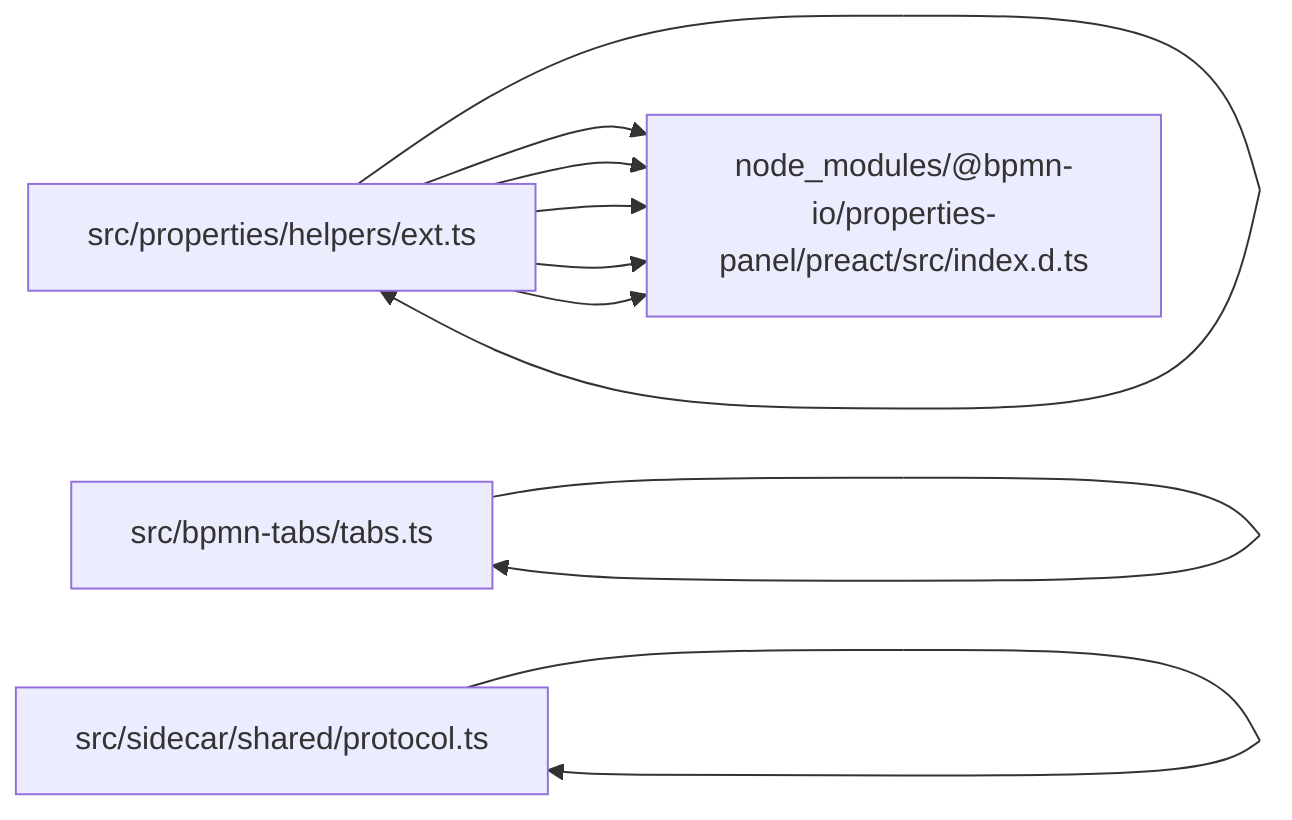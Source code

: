 flowchart LR
  f7372632f62["src/bpmn-tabs/tabs-usage-bpmn.ts"]
  f7372632f62 --> f7372632f62
  f7372632f62["src/bpmn-tabs/tabs.ts"]
  f7372632f70["src/properties/composer.ts"]
  f7372632f70 --> f7372632f70
  f7372632f70["src/properties/types.ts"]
  f7372632f70["src/properties/group-utils.ts"]
  f7372632f70 --> f7372632f70
  f7372632f70["src/properties/types.ts"]
  f7372632f70["src/properties/guards.ts"]
  f7372632f70 --> f7372632f70
  f7372632f70["src/properties/types.ts"]
  f7372632f73["src/sidecar/bridge.ts"]
  f7372632f73 --> f7372632f73
  f7372632f73["src/sidecar/shared/protocol.ts"]
  f7372632f73 --> f7372632f73
  f7372632f73["src/sidecar/transports/transport.ts"]
  f7372632f70["src/properties/contributors/business-rule-task.ts"]
  f7372632f70 --> f7372632f70
  f7372632f70["src/properties/types.ts"]
  f7372632f70 --> f7372632f70
  f7372632f70["src/properties/guards.ts"]
  f7372632f70 --> f7372632f70
  f7372632f70["src/properties/group-utils.ts"]
  f7372632f70 --> f7372632f70
  f7372632f70["src/properties/helpers/entries.ts"]
  f7372632f70["src/properties/contributors/call-activity-core.ts"]
  f7372632f70 --> f7372632f70
  f7372632f70["src/properties/types.ts"]
  f7372632f70 --> f7372632f70
  f7372632f70["src/properties/guards.ts"]
  f7372632f70 --> f7372632f70
  f7372632f70["src/properties/group-utils.ts"]
  f7372632f70 --> f7372632f70
  f7372632f70["src/properties/helpers/entries.ts"]
  f7372632f70["src/properties/contributors/error-boundary-event.ts"]
  f7372632f70 --> f7372632f70
  f7372632f70["src/properties/types.ts"]
  f7372632f70 --> f7372632f70
  f7372632f70["src/properties/guards.ts"]
  f7372632f70 --> f7372632f70
  f7372632f70["src/properties/group-utils.ts"]
  f7372632f70 --> f7372632f70
  f7372632f70["src/properties/helpers/entries.ts"]
  f7372632f70["src/properties/contributors/error-start-event.ts"]
  f7372632f70 --> f7372632f70
  f7372632f70["src/properties/types.ts"]
  f7372632f70 --> f7372632f70
  f7372632f70["src/properties/guards.ts"]
  f7372632f70 --> f7372632f70
  f7372632f70["src/properties/group-utils.ts"]
  f7372632f70 --> f7372632f70
  f7372632f70["src/properties/helpers/entries.ts"]
  f7372632f70["src/properties/contributors/execution-flags.ts"]
  f7372632f70 --> f7372632f70
  f7372632f70["src/properties/types.ts"]
  f7372632f70 --> f7372632f70
  f7372632f70["src/properties/guards.ts"]
  f7372632f70 --> f7372632f70
  f7372632f70["src/properties/helpers/entries.ts"]
  f7372632f70["src/properties/contributors/in-mappings.ts"]
  f7372632f70 --> f7372632f70
  f7372632f70["src/properties/types.ts"]
  f7372632f70 --> f7372632f70
  f7372632f70["src/properties/guards.ts"]
  f7372632f70 --> f7372632f70
  f7372632f70["src/properties/helpers/entries.ts"]
  f7372632f70["src/properties/contributors/intermediate-message-event.ts"]
  f7372632f70 --> f7372632f70
  f7372632f70["src/properties/types.ts"]
  f7372632f70 --> f7372632f70
  f7372632f70["src/properties/guards.ts"]
  f7372632f70 --> f7372632f70
  f7372632f70["src/properties/group-utils.ts"]
  f7372632f70 --> f7372632f70
  f7372632f70["src/properties/helpers/entries.ts"]
  f7372632f70["src/properties/contributors/message-boundary-event.ts"]
  f7372632f70 --> f7372632f70
  f7372632f70["src/properties/types.ts"]
  f7372632f70 --> f7372632f70
  f7372632f70["src/properties/guards.ts"]
  f7372632f70 --> f7372632f70
  f7372632f70["src/properties/group-utils.ts"]
  f7372632f70 --> f7372632f70
  f7372632f70["src/properties/helpers/entries.ts"]
  f7372632f70["src/properties/contributors/multi-instance.ts"]
  f7372632f70 --> f7372632f70
  f7372632f70["src/properties/types.ts"]
  f7372632f70 --> f7372632f70
  f7372632f70["src/properties/group-utils.ts"]
  f7372632f70 --> f7372632f70
  f7372632f70["src/properties/helpers/entries.ts"]
  f7372632f70["src/properties/contributors/out-mapping-options.ts"]
  f7372632f70 --> f7372632f70
  f7372632f70["src/properties/types.ts"]
  f7372632f70 --> f7372632f70
  f7372632f70["src/properties/guards.ts"]
  f7372632f70 --> f7372632f70
  f7372632f70["src/properties/helpers/entries.ts"]
  f7372632f70 --> f7372632f70
  f7372632f70["src/properties/helpers/flowable-mappings.ts"]
  f7372632f70["src/properties/contributors/out-mappings.ts"]
  f7372632f70 --> f7372632f70
  f7372632f70["src/properties/types.ts"]
  f7372632f70 --> f7372632f70
  f7372632f70["src/properties/guards.ts"]
  f7372632f70 --> f7372632f70
  f7372632f70["src/properties/helpers/entries.ts"]
  f7372632f70["src/properties/contributors/receivetask-inbound-event.ts"]
  f7372632f70 --> f7372632f70
  f7372632f70["src/properties/types.ts"]
  f7372632f70 --> f7372632f70
  f7372632f70["src/properties/guards.ts"]
  f7372632f70 --> f7372632f70
  f7372632f70["src/properties/group-utils.ts"]
  f7372632f70 --> f7372632f70
  f7372632f70["src/properties/helpers/entries.ts"]
  f7372632f70["src/properties/contributors/sendtask-outbound-event.ts"]
  f7372632f70 --> f7372632f70
  f7372632f70["src/properties/types.ts"]
  f7372632f70 --> f7372632f70
  f7372632f70["src/properties/guards.ts"]
  f7372632f70 --> f7372632f70
  f7372632f70["src/properties/group-utils.ts"]
  f7372632f70 --> f7372632f70
  f7372632f70["src/properties/helpers/entries.ts"]
  f7372632f70["src/properties/contributors/sequence-flow-condition.ts"]
  f7372632f70 --> f7372632f70
  f7372632f70["src/properties/types.ts"]
  f7372632f70 --> f7372632f70
  f7372632f70["src/properties/guards.ts"]
  f7372632f70 --> f7372632f70
  f7372632f70["src/properties/group-utils.ts"]
  f7372632f70 --> f7372632f70
  f7372632f70["src/properties/helpers/entries.ts"]
  f7372632f70["src/properties/contributors/service-task-general.ts"]
  f7372632f70 --> f7372632f70
  f7372632f70["src/properties/types.ts"]
  f7372632f70 --> f7372632f70
  f7372632f70["src/properties/guards.ts"]
  f7372632f70 --> f7372632f70
  f7372632f70["src/properties/group-utils.ts"]
  f7372632f70 --> f7372632f70
  f7372632f70["src/properties/helpers/entries.ts"]
  f7372632f70["src/properties/contributors/start-message-event.ts"]
  f7372632f70 --> f7372632f70
  f7372632f70["src/properties/types.ts"]
  f7372632f70 --> f7372632f70
  f7372632f70["src/properties/guards.ts"]
  f7372632f70 --> f7372632f70
  f7372632f70["src/properties/group-utils.ts"]
  f7372632f70 --> f7372632f70
  f7372632f70["src/properties/helpers/entries.ts"]
  f7372632f70["src/properties/contributors/variable-aggregations.ts"]
  f7372632f70 --> f7372632f70
  f7372632f70["src/properties/types.ts"]
  f7372632f70 --> f7372632f70
  f7372632f70["src/properties/group-utils.ts"]
  f7372632f70 --> f7372632f70
  f7372632f70["src/properties/helpers/entries.ts"]
  f7372632f70["src/properties/entries/business-rule-task.ts"]
  f7372632f70 --> f7372632f70
  f7372632f70["src/properties/types.ts"]
  f7372632f70 --> f7372632f70
  f7372632f70["src/properties/helpers/dmn.ts"]
  f7372632f70["src/properties/entries/call-activity.ts"]
  f7372632f70 --> f7372632f70
  f7372632f70["src/properties/types.ts"]
  f7372632f70["src/properties/entries/error.ts"]
  f7372632f70 --> f6e6f64655f
  f6e6f64655f["node_modules/@bpmn-io/properties-panel/preact/src/index.d.ts"]
  f7372632f70 --> f7372632f70
  f7372632f70["src/properties/types.ts"]
  f7372632f70 --> f7372632f70
  f7372632f70["src/properties/helpers/ext.ts"]
  f7372632f70 --> f7372632f70
  f7372632f70["src/properties/helpers/flowable-mappings.ts"]
  f7372632f70 --> f7372632f70
  f7372632f70["src/properties/helpers/errors.ts"]
  f7372632f70["src/properties/entries/event-registry.ts"]
  f7372632f70 --> f6e6f64655f
  f6e6f64655f["node_modules/@bpmn-io/properties-panel/preact/src/index.d.ts"]
  f7372632f70 --> f7372632f70
  f7372632f70["src/properties/types.ts"]
  f7372632f70 --> f7372632f70
  f7372632f70["src/properties/helpers/flowable-events.ts"]
  f7372632f70 --> f7372632f70
  f7372632f70["src/properties/helpers/ext.ts"]
  f7372632f70 --> f7372632f70
  f7372632f70["src/properties/guards.ts"]
  f7372632f70["src/properties/entries/execution.ts"]
  f7372632f70 --> f7372632f70
  f7372632f70["src/properties/types.ts"]
  f7372632f70["src/properties/entries/in-out-mappings.ts"]
  f7372632f70 --> f6e6f64655f
  f6e6f64655f["node_modules/@bpmn-io/properties-panel/preact/src/index.d.ts"]
  f7372632f70 --> f7372632f70
  f7372632f70["src/properties/types.ts"]
  f7372632f70 --> f7372632f70
  f7372632f70["src/properties/helpers/flowable-mappings.ts"]
  f7372632f70["src/properties/entries/multi-instance.ts"]
  f7372632f70 --> f7372632f70
  f7372632f70["src/properties/types.ts"]
  f7372632f70["src/properties/entries/sequence-flow.ts"]
  f7372632f70 --> f7372632f70
  f7372632f70["src/properties/types.ts"]
  f7372632f70["src/properties/entries/service-task.ts"]
  f7372632f70 --> f7372632f70
  f7372632f70["src/properties/types.ts"]
  f7372632f70["src/properties/entries/spacer.ts"]
  f7372632f70 --> f6e6f64655f
  f6e6f64655f["node_modules/@bpmn-io/properties-panel/preact/src/index.d.ts"]
  f7372632f70["src/properties/entries/variable-aggregations.ts"]
  f7372632f70 --> f6e6f64655f
  f6e6f64655f["node_modules/@bpmn-io/properties-panel/preact/src/index.d.ts"]
  f7372632f70 --> f7372632f70
  f7372632f70["src/properties/types.ts"]
  f7372632f70 --> f7372632f70
  f7372632f70["src/properties/helpers/variable-aggregations.ts"]
  f7372632f70["src/properties/helpers/dmn.ts"]
  f7372632f70 --> f7372632f70
  f7372632f70["src/properties/helpers/ext.ts"]
  f7372632f70["src/properties/helpers/flowable-events.ts"]
  f7372632f70 --> f7372632f70
  f7372632f70["src/properties/helpers/ext.ts"]
  f7372632f70["src/properties/helpers/flowable-mappings.ts"]
  f7372632f70 --> f7372632f70
  f7372632f70["src/properties/helpers/ext.ts"]
  f7372632f70["src/properties/helpers/variable-aggregations.ts"]
  f7372632f70 --> f7372632f70
  f7372632f70["src/properties/helpers/ext.ts"]
  f7372632f73["src/sidecar/transports/dom.ts"]
  f7372632f73 --> f7372632f73
  f7372632f73["src/sidecar/shared/protocol.ts"]
  f7372632f73 --> f7372632f73
  f7372632f73["src/sidecar/transports/transport.ts"]
  f7372632f73["src/sidecar/transports/memory.ts"]
  f7372632f73 --> f7372632f73
  f7372632f73["src/sidecar/shared/protocol.ts"]
  f7372632f73 --> f7372632f73
  f7372632f73["src/sidecar/transports/transport.ts"]
  f7372632f73["src/sidecar/transports/postMessage.ts"]
  f7372632f73 --> f7372632f73
  f7372632f73["src/sidecar/shared/protocol.ts"]
  f7372632f73 --> f7372632f73
  f7372632f73["src/sidecar/transports/transport.ts"]
  f7372632f73["src/sidecar/transports/transport.ts"]
  f7372632f73 --> f7372632f73
  f7372632f73["src/sidecar/shared/protocol.ts"]